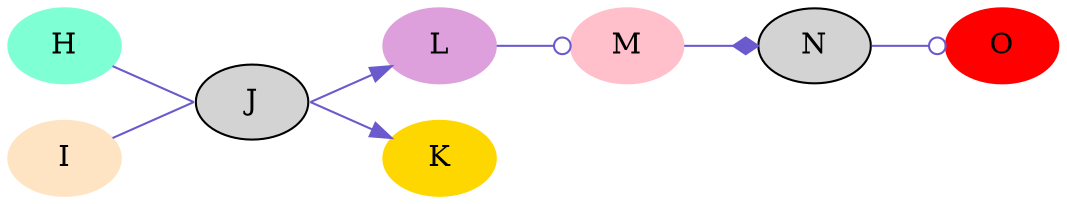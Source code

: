 digraph Perl
{
	graph[ rankdir = "LR"]
	node[ shape = "oval"]
	edge[ color = "slateblue"]
	node[ style = "filled"]
	H[ color = "aquamarine"]
	L[ color = "plum"]
	M[ color = "pink"]
	O[ color = "red"]
	I[ color = "bisque"]
	K[ color = "gold"]
	J
	I -> J[ arrowhead = "none" label = "" samehead = "1"]
	H -> J[ arrowhead = "none" label = "" samehead = "1"]
	J -> L[ label = "" sametail = "1"]
	J -> K[ label = "" sametail = "1"]
	L -> M[ arrowhead = "odot"]
	M -> N[ arrowhead = "diamond"]
	N -> O[ arrowhead = "odot"]

}

